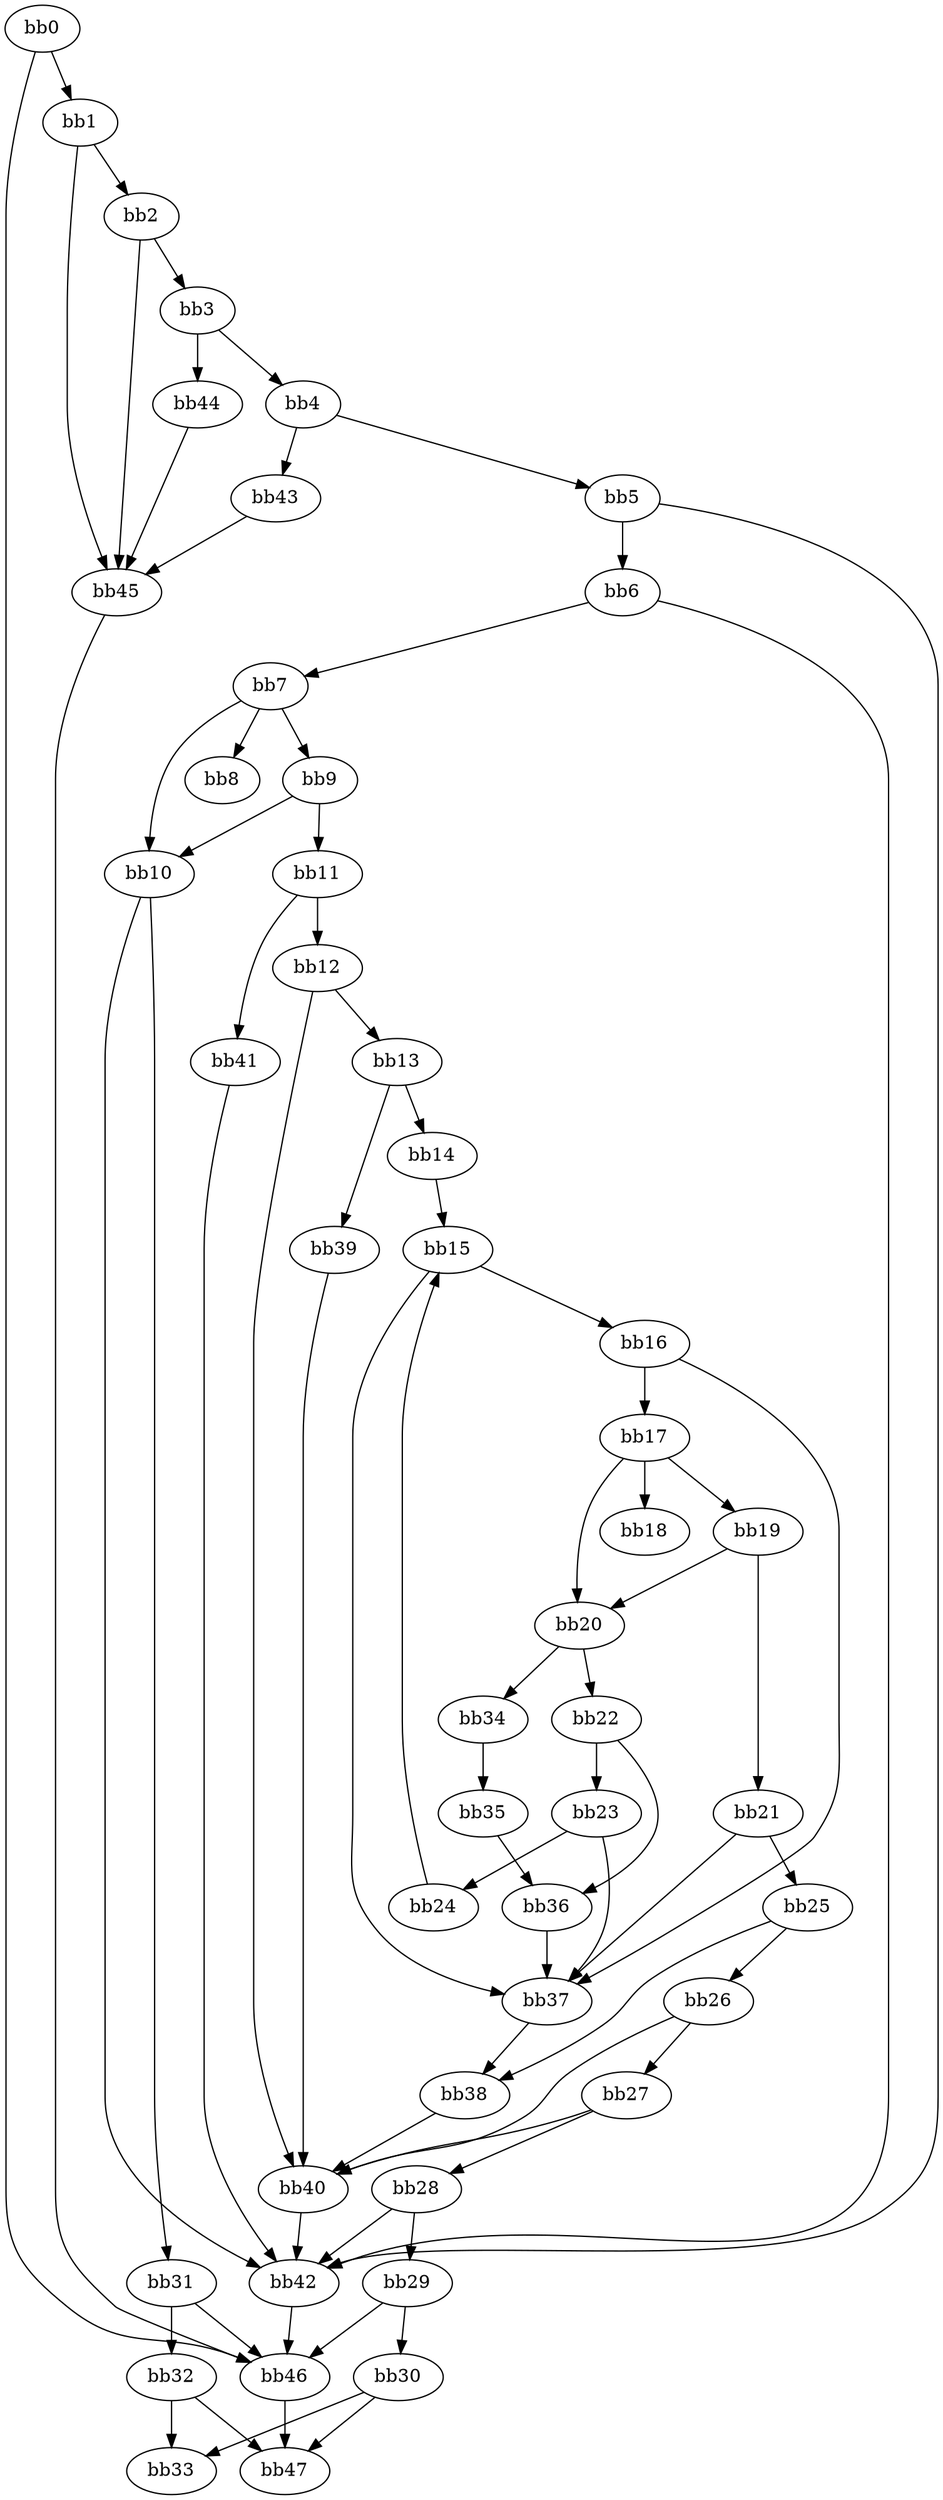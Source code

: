 digraph {
    0 [ label = "bb0\l" ]
    1 [ label = "bb1\l" ]
    2 [ label = "bb2\l" ]
    3 [ label = "bb3\l" ]
    4 [ label = "bb4\l" ]
    5 [ label = "bb5\l" ]
    6 [ label = "bb6\l" ]
    7 [ label = "bb7\l" ]
    8 [ label = "bb8\l" ]
    9 [ label = "bb9\l" ]
    10 [ label = "bb10\l" ]
    11 [ label = "bb11\l" ]
    12 [ label = "bb12\l" ]
    13 [ label = "bb13\l" ]
    14 [ label = "bb14\l" ]
    15 [ label = "bb15\l" ]
    16 [ label = "bb16\l" ]
    17 [ label = "bb17\l" ]
    18 [ label = "bb18\l" ]
    19 [ label = "bb19\l" ]
    20 [ label = "bb20\l" ]
    21 [ label = "bb21\l" ]
    22 [ label = "bb22\l" ]
    23 [ label = "bb23\l" ]
    24 [ label = "bb24\l" ]
    25 [ label = "bb25\l" ]
    26 [ label = "bb26\l" ]
    27 [ label = "bb27\l" ]
    28 [ label = "bb28\l" ]
    29 [ label = "bb29\l" ]
    30 [ label = "bb30\l" ]
    31 [ label = "bb31\l" ]
    32 [ label = "bb32\l" ]
    33 [ label = "bb33\l" ]
    34 [ label = "bb34\l" ]
    35 [ label = "bb35\l" ]
    36 [ label = "bb36\l" ]
    37 [ label = "bb37\l" ]
    38 [ label = "bb38\l" ]
    39 [ label = "bb39\l" ]
    40 [ label = "bb40\l" ]
    41 [ label = "bb41\l" ]
    42 [ label = "bb42\l" ]
    43 [ label = "bb43\l" ]
    44 [ label = "bb44\l" ]
    45 [ label = "bb45\l" ]
    46 [ label = "bb46\l" ]
    47 [ label = "bb47\l" ]
    0 -> 1 [ ]
    0 -> 46 [ ]
    1 -> 2 [ ]
    1 -> 45 [ ]
    2 -> 3 [ ]
    2 -> 45 [ ]
    3 -> 4 [ ]
    3 -> 44 [ ]
    4 -> 5 [ ]
    4 -> 43 [ ]
    5 -> 6 [ ]
    5 -> 42 [ ]
    6 -> 7 [ ]
    6 -> 42 [ ]
    7 -> 8 [ ]
    7 -> 9 [ ]
    7 -> 10 [ ]
    9 -> 10 [ ]
    9 -> 11 [ ]
    10 -> 31 [ ]
    10 -> 42 [ ]
    11 -> 12 [ ]
    11 -> 41 [ ]
    12 -> 13 [ ]
    12 -> 40 [ ]
    13 -> 14 [ ]
    13 -> 39 [ ]
    14 -> 15 [ ]
    15 -> 16 [ ]
    15 -> 37 [ ]
    16 -> 17 [ ]
    16 -> 37 [ ]
    17 -> 18 [ ]
    17 -> 19 [ ]
    17 -> 20 [ ]
    19 -> 20 [ ]
    19 -> 21 [ ]
    20 -> 22 [ ]
    20 -> 34 [ ]
    21 -> 25 [ ]
    21 -> 37 [ ]
    22 -> 23 [ ]
    22 -> 36 [ ]
    23 -> 24 [ ]
    23 -> 37 [ ]
    24 -> 15 [ ]
    25 -> 26 [ ]
    25 -> 38 [ ]
    26 -> 27 [ ]
    26 -> 40 [ ]
    27 -> 28 [ ]
    27 -> 40 [ ]
    28 -> 29 [ ]
    28 -> 42 [ ]
    29 -> 30 [ ]
    29 -> 46 [ ]
    30 -> 33 [ ]
    30 -> 47 [ ]
    31 -> 32 [ ]
    31 -> 46 [ ]
    32 -> 33 [ ]
    32 -> 47 [ ]
    34 -> 35 [ ]
    35 -> 36 [ ]
    36 -> 37 [ ]
    37 -> 38 [ ]
    38 -> 40 [ ]
    39 -> 40 [ ]
    40 -> 42 [ ]
    41 -> 42 [ ]
    42 -> 46 [ ]
    43 -> 45 [ ]
    44 -> 45 [ ]
    45 -> 46 [ ]
    46 -> 47 [ ]
}

